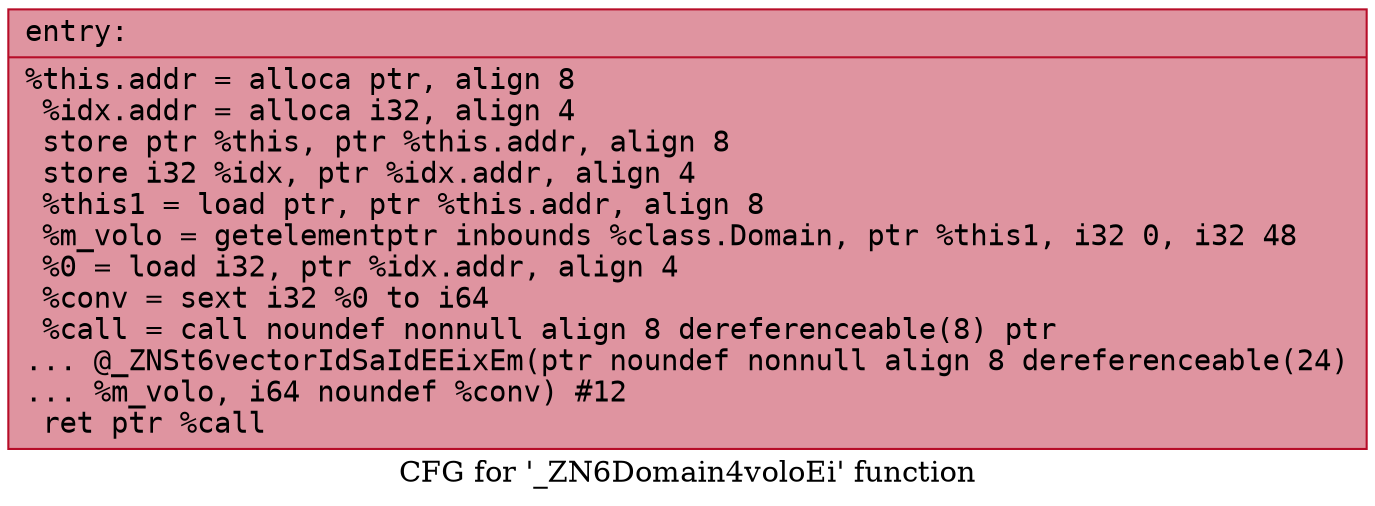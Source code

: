 digraph "CFG for '_ZN6Domain4voloEi' function" {
	label="CFG for '_ZN6Domain4voloEi' function";

	Node0x555f5b061ed0 [shape=record,color="#b70d28ff", style=filled, fillcolor="#b70d2870" fontname="Courier",label="{entry:\l|  %this.addr = alloca ptr, align 8\l  %idx.addr = alloca i32, align 4\l  store ptr %this, ptr %this.addr, align 8\l  store i32 %idx, ptr %idx.addr, align 4\l  %this1 = load ptr, ptr %this.addr, align 8\l  %m_volo = getelementptr inbounds %class.Domain, ptr %this1, i32 0, i32 48\l  %0 = load i32, ptr %idx.addr, align 4\l  %conv = sext i32 %0 to i64\l  %call = call noundef nonnull align 8 dereferenceable(8) ptr\l... @_ZNSt6vectorIdSaIdEEixEm(ptr noundef nonnull align 8 dereferenceable(24)\l... %m_volo, i64 noundef %conv) #12\l  ret ptr %call\l}"];
}
